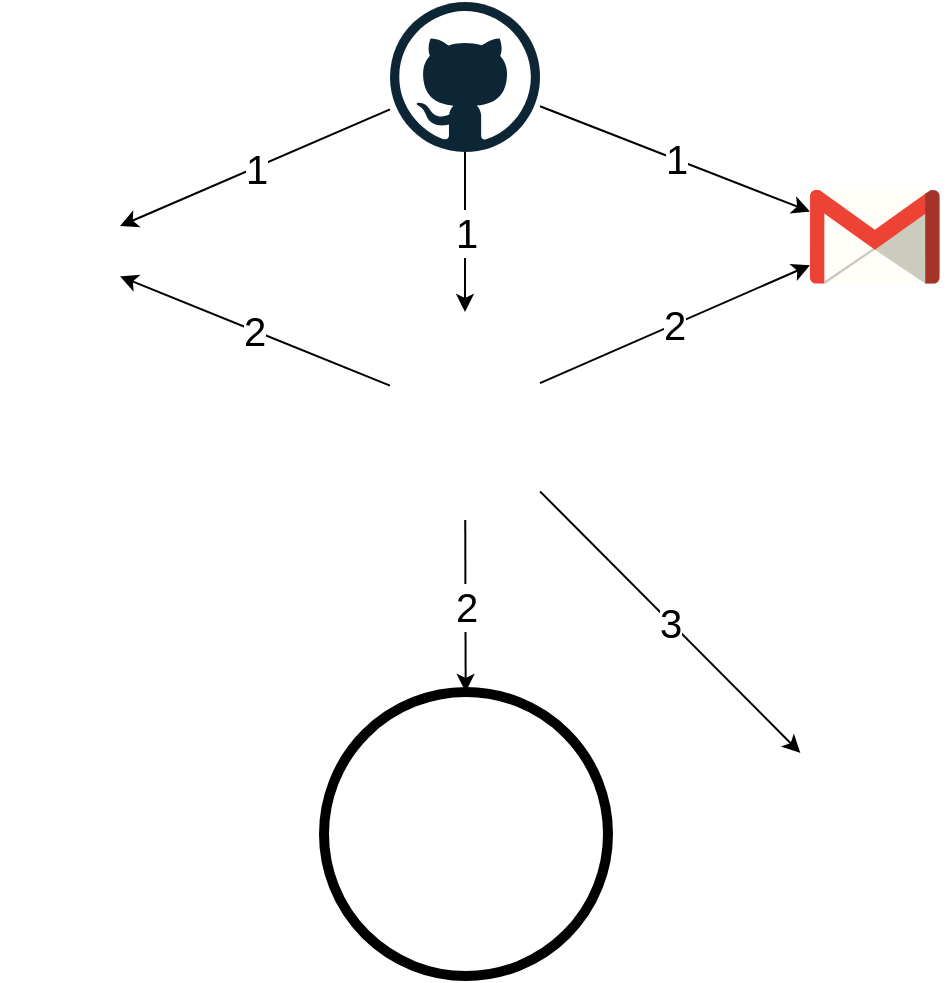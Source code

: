 <mxfile version="12.2.6" type="github" pages="1"><diagram id="pK-ilRayFFBfn2rhBgK3" name="Page-1"><mxGraphModel dx="1102" dy="725" grid="1" gridSize="10" guides="1" tooltips="1" connect="1" arrows="1" fold="1" page="1" pageScale="1" pageWidth="850" pageHeight="1100" math="0" shadow="0"><root><mxCell id="0"/><mxCell id="1" parent="0"/><mxCell id="T28gDNEsJ9R62-D-AqdC-41" value="2" style="edgeStyle=none;rounded=0;orthogonalLoop=1;jettySize=auto;html=1;labelBorderColor=none;fontSize=20;" edge="1" parent="1" source="T28gDNEsJ9R62-D-AqdC-1" target="T28gDNEsJ9R62-D-AqdC-7"><mxGeometry relative="1" as="geometry"/></mxCell><mxCell id="T28gDNEsJ9R62-D-AqdC-47" value="2" style="edgeStyle=none;rounded=0;orthogonalLoop=1;jettySize=auto;html=1;fontSize=20;labelBorderColor=none;" edge="1" parent="1" source="T28gDNEsJ9R62-D-AqdC-1" target="T28gDNEsJ9R62-D-AqdC-45"><mxGeometry relative="1" as="geometry"/></mxCell><mxCell id="T28gDNEsJ9R62-D-AqdC-52" value="2" style="edgeStyle=none;rounded=0;orthogonalLoop=1;jettySize=auto;html=1;fontSize=20;" edge="1" parent="1" source="T28gDNEsJ9R62-D-AqdC-1" target="T28gDNEsJ9R62-D-AqdC-53"><mxGeometry relative="1" as="geometry"><mxPoint x="378" y="450" as="targetPoint"/></mxGeometry></mxCell><mxCell id="T28gDNEsJ9R62-D-AqdC-61" value="3" style="edgeStyle=none;rounded=0;orthogonalLoop=1;jettySize=auto;html=1;fontSize=20;" edge="1" parent="1" source="T28gDNEsJ9R62-D-AqdC-1" target="T28gDNEsJ9R62-D-AqdC-60"><mxGeometry relative="1" as="geometry"/></mxCell><mxCell id="T28gDNEsJ9R62-D-AqdC-1" value="" style="shape=image;html=1;verticalAlign=top;verticalLabelPosition=bottom;labelBackgroundColor=#ffffff;imageAspect=0;aspect=fixed;image=https://encrypted-tbn0.gstatic.com/images?q=tbn%3AANd9GcSd68nMDUm-ajTg6uPSqF52dxC84YocfLYOAaLs8pPjMtx3MNlc;dashed=0;fontFamily=Helvetica;fontSize=12;fontColor=#000000;align=center;strokeColor=#000000;fillColor=#ffffff;" vertex="1" parent="1"><mxGeometry x="340" y="250" width="75" height="104" as="geometry"/></mxCell><mxCell id="T28gDNEsJ9R62-D-AqdC-33" value="1" style="edgeStyle=orthogonalEdgeStyle;rounded=0;orthogonalLoop=1;jettySize=auto;html=1;labelBorderColor=none;fontSize=20;spacingLeft=0;" edge="1" parent="1" source="T28gDNEsJ9R62-D-AqdC-13" target="T28gDNEsJ9R62-D-AqdC-1"><mxGeometry relative="1" as="geometry"/></mxCell><mxCell id="T28gDNEsJ9R62-D-AqdC-43" value="1" style="edgeStyle=none;rounded=0;orthogonalLoop=1;jettySize=auto;html=1;fontSize=20;labelBorderColor=none;" edge="1" parent="1" source="T28gDNEsJ9R62-D-AqdC-13" target="T28gDNEsJ9R62-D-AqdC-7"><mxGeometry relative="1" as="geometry"/></mxCell><mxCell id="T28gDNEsJ9R62-D-AqdC-44" value="1" style="edgeStyle=none;rounded=0;orthogonalLoop=1;jettySize=auto;html=1;fontSize=20;labelBorderColor=none;" edge="1" parent="1" source="T28gDNEsJ9R62-D-AqdC-13" target="T28gDNEsJ9R62-D-AqdC-45"><mxGeometry relative="1" as="geometry"><mxPoint x="550" y="198.317" as="targetPoint"/></mxGeometry></mxCell><mxCell id="T28gDNEsJ9R62-D-AqdC-13" value="" style="dashed=0;outlineConnect=0;html=1;align=center;labelPosition=center;verticalLabelPosition=bottom;verticalAlign=top;shape=mxgraph.weblogos.github" vertex="1" parent="1"><mxGeometry x="340" y="95" width="75" height="75" as="geometry"/></mxCell><mxCell id="T28gDNEsJ9R62-D-AqdC-7" value="" style="shape=image;html=1;verticalAlign=top;verticalLabelPosition=bottom;labelBackgroundColor=#ffffff;imageAspect=0;aspect=fixed;image=https://cdn3.iconfinder.com/data/icons/social-network-30/512/social-08-128.png;dashed=0;fontFamily=Helvetica;fontSize=12;fontColor=#000000;align=center;strokeColor=#000000;fillColor=#ffffff;" vertex="1" parent="1"><mxGeometry x="145" y="190" width="60" height="60" as="geometry"/></mxCell><mxCell id="T28gDNEsJ9R62-D-AqdC-45" value="" style="dashed=0;outlineConnect=0;html=1;align=center;labelPosition=center;verticalLabelPosition=bottom;verticalAlign=top;shape=mxgraph.weblogos.gmail;strokeWidth=5;fontSize=20;" vertex="1" parent="1"><mxGeometry x="550" y="189" width="64.8" height="46.8" as="geometry"/></mxCell><mxCell id="T28gDNEsJ9R62-D-AqdC-56" value="" style="group" vertex="1" connectable="0" parent="1"><mxGeometry x="307" y="434" width="142" height="148" as="geometry"/></mxCell><mxCell id="T28gDNEsJ9R62-D-AqdC-53" value="" style="ellipse;whiteSpace=wrap;html=1;aspect=fixed;strokeWidth=5;fontSize=20;" vertex="1" parent="T28gDNEsJ9R62-D-AqdC-56"><mxGeometry y="6" width="142" height="142" as="geometry"/></mxCell><mxCell id="T28gDNEsJ9R62-D-AqdC-2" value="" style="shape=image;html=1;verticalAlign=top;verticalLabelPosition=bottom;labelBackgroundColor=#ffffff;imageAspect=0;aspect=fixed;image=https://cdn1.iconfinder.com/data/icons/hawcons/32/698868-icon-132-cloud-128.png;dashed=0;fontFamily=Helvetica;fontSize=12;fontColor=#000000;align=center;strokeColor=#000000;fillColor=#ffffff;" vertex="1" parent="T28gDNEsJ9R62-D-AqdC-56"><mxGeometry x="33.5" width="75" height="75" as="geometry"/></mxCell><mxCell id="T28gDNEsJ9R62-D-AqdC-34" value="" style="shape=image;html=1;verticalAlign=top;verticalLabelPosition=bottom;labelBackgroundColor=#ffffff;imageAspect=0;aspect=fixed;image=https://cdn4.iconfinder.com/data/icons/proglyphs-free/512/Linux_-_Tux-128.png;fontFamily=Helvetica;fontSize=12;fontColor=#000000;align=center;strokeColor=#000000;fillColor=#ffffff;" vertex="1" parent="T28gDNEsJ9R62-D-AqdC-56"><mxGeometry x="71" y="66" width="63" height="58" as="geometry"/></mxCell><mxCell id="T28gDNEsJ9R62-D-AqdC-36" value="" style="shape=image;html=1;verticalAlign=top;verticalLabelPosition=bottom;labelBackgroundColor=#ffffff;imageAspect=0;aspect=fixed;image=https://cdn2.iconfinder.com/data/icons/social-icons-color/512/windows-128.png" vertex="1" parent="T28gDNEsJ9R62-D-AqdC-56"><mxGeometry x="20.5" y="70" width="50" height="50" as="geometry"/></mxCell><mxCell id="T28gDNEsJ9R62-D-AqdC-60" value="" style="shape=image;html=1;verticalAlign=top;verticalLabelPosition=bottom;labelBackgroundColor=#ffffff;imageAspect=0;aspect=fixed;image=https://cdn4.iconfinder.com/data/icons/application-design-enjoy/74/14-128.png;strokeWidth=5;fontSize=20;" vertex="1" parent="1"><mxGeometry x="545" y="470.5" width="75" height="75" as="geometry"/></mxCell></root></mxGraphModel></diagram></mxfile>